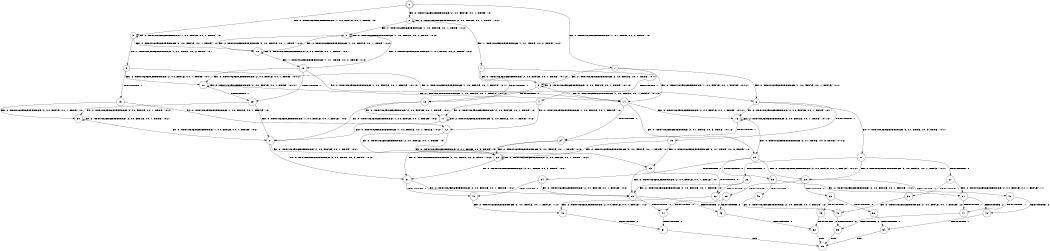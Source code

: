 digraph BCG {
size = "7, 10.5";
center = TRUE;
node [shape = circle];
0 [peripheries = 2];
0 -> 1 [label = "EX !1 !ATOMIC_EXCH_BRANCH (1, +1, TRUE, +0, 2, TRUE) !:0:"];
0 -> 2 [label = "EX !2 !ATOMIC_EXCH_BRANCH (2, +0, FALSE, +0, 1, TRUE) !:0:"];
0 -> 3 [label = "EX !0 !ATOMIC_EXCH_BRANCH (1, +0, FALSE, +0, 1, TRUE) !:0:"];
1 -> 4 [label = "TERMINATE !1"];
1 -> 5 [label = "EX !2 !ATOMIC_EXCH_BRANCH (2, +0, FALSE, +0, 1, TRUE) !:0:1:"];
1 -> 6 [label = "EX !0 !ATOMIC_EXCH_BRANCH (1, +0, FALSE, +0, 1, FALSE) !:0:1:"];
2 -> 7 [label = "EX !1 !ATOMIC_EXCH_BRANCH (1, +1, TRUE, +0, 2, TRUE) !:0:2:"];
2 -> 8 [label = "EX !0 !ATOMIC_EXCH_BRANCH (1, +0, FALSE, +0, 1, TRUE) !:0:2:"];
2 -> 2 [label = "EX !2 !ATOMIC_EXCH_BRANCH (2, +0, FALSE, +0, 1, TRUE) !:0:2:"];
3 -> 9 [label = "EX !1 !ATOMIC_EXCH_BRANCH (1, +1, TRUE, +0, 2, TRUE) !:0:"];
3 -> 10 [label = "EX !2 !ATOMIC_EXCH_BRANCH (2, +0, FALSE, +0, 1, TRUE) !:0:"];
3 -> 3 [label = "EX !0 !ATOMIC_EXCH_BRANCH (1, +0, FALSE, +0, 1, TRUE) !:0:"];
4 -> 11 [label = "EX !2 !ATOMIC_EXCH_BRANCH (2, +0, FALSE, +0, 1, TRUE) !:0:"];
4 -> 12 [label = "EX !0 !ATOMIC_EXCH_BRANCH (1, +0, FALSE, +0, 1, FALSE) !:0:"];
5 -> 13 [label = "TERMINATE !1"];
5 -> 14 [label = "EX !0 !ATOMIC_EXCH_BRANCH (1, +0, FALSE, +0, 1, FALSE) !:0:1:2:"];
5 -> 5 [label = "EX !2 !ATOMIC_EXCH_BRANCH (2, +0, FALSE, +0, 1, TRUE) !:0:1:2:"];
6 -> 15 [label = "TERMINATE !1"];
6 -> 16 [label = "EX !2 !ATOMIC_EXCH_BRANCH (2, +0, FALSE, +0, 1, TRUE) !:0:1:"];
6 -> 17 [label = "EX !0 !ATOMIC_EXCH_BRANCH (2, +1, TRUE, +0, 3, TRUE) !:0:1:"];
7 -> 13 [label = "TERMINATE !1"];
7 -> 14 [label = "EX !0 !ATOMIC_EXCH_BRANCH (1, +0, FALSE, +0, 1, FALSE) !:0:1:2:"];
7 -> 5 [label = "EX !2 !ATOMIC_EXCH_BRANCH (2, +0, FALSE, +0, 1, TRUE) !:0:1:2:"];
8 -> 18 [label = "EX !1 !ATOMIC_EXCH_BRANCH (1, +1, TRUE, +0, 2, TRUE) !:0:2:"];
8 -> 10 [label = "EX !2 !ATOMIC_EXCH_BRANCH (2, +0, FALSE, +0, 1, TRUE) !:0:2:"];
8 -> 8 [label = "EX !0 !ATOMIC_EXCH_BRANCH (1, +0, FALSE, +0, 1, TRUE) !:0:2:"];
9 -> 19 [label = "TERMINATE !1"];
9 -> 20 [label = "EX !2 !ATOMIC_EXCH_BRANCH (2, +0, FALSE, +0, 1, TRUE) !:0:1:"];
9 -> 6 [label = "EX !0 !ATOMIC_EXCH_BRANCH (1, +0, FALSE, +0, 1, FALSE) !:0:1:"];
10 -> 18 [label = "EX !1 !ATOMIC_EXCH_BRANCH (1, +1, TRUE, +0, 2, TRUE) !:0:2:"];
10 -> 10 [label = "EX !2 !ATOMIC_EXCH_BRANCH (2, +0, FALSE, +0, 1, TRUE) !:0:2:"];
10 -> 8 [label = "EX !0 !ATOMIC_EXCH_BRANCH (1, +0, FALSE, +0, 1, TRUE) !:0:2:"];
11 -> 21 [label = "EX !0 !ATOMIC_EXCH_BRANCH (1, +0, FALSE, +0, 1, FALSE) !:0:2:"];
11 -> 11 [label = "EX !2 !ATOMIC_EXCH_BRANCH (2, +0, FALSE, +0, 1, TRUE) !:0:2:"];
12 -> 22 [label = "EX !2 !ATOMIC_EXCH_BRANCH (2, +0, FALSE, +0, 1, TRUE) !:0:"];
12 -> 23 [label = "EX !0 !ATOMIC_EXCH_BRANCH (2, +1, TRUE, +0, 3, TRUE) !:0:"];
13 -> 21 [label = "EX !0 !ATOMIC_EXCH_BRANCH (1, +0, FALSE, +0, 1, FALSE) !:0:2:"];
13 -> 11 [label = "EX !2 !ATOMIC_EXCH_BRANCH (2, +0, FALSE, +0, 1, TRUE) !:0:2:"];
14 -> 24 [label = "TERMINATE !1"];
14 -> 16 [label = "EX !2 !ATOMIC_EXCH_BRANCH (2, +0, FALSE, +0, 1, TRUE) !:0:1:2:"];
14 -> 25 [label = "EX !0 !ATOMIC_EXCH_BRANCH (2, +1, TRUE, +0, 3, TRUE) !:0:1:2:"];
15 -> 22 [label = "EX !2 !ATOMIC_EXCH_BRANCH (2, +0, FALSE, +0, 1, TRUE) !:0:"];
15 -> 23 [label = "EX !0 !ATOMIC_EXCH_BRANCH (2, +1, TRUE, +0, 3, TRUE) !:0:"];
16 -> 24 [label = "TERMINATE !1"];
16 -> 16 [label = "EX !2 !ATOMIC_EXCH_BRANCH (2, +0, FALSE, +0, 1, TRUE) !:0:1:2:"];
16 -> 25 [label = "EX !0 !ATOMIC_EXCH_BRANCH (2, +1, TRUE, +0, 3, TRUE) !:0:1:2:"];
17 -> 26 [label = "TERMINATE !1"];
17 -> 27 [label = "TERMINATE !0"];
17 -> 28 [label = "EX !2 !ATOMIC_EXCH_BRANCH (2, +0, FALSE, +0, 1, FALSE) !:0:1:"];
18 -> 29 [label = "TERMINATE !1"];
18 -> 20 [label = "EX !2 !ATOMIC_EXCH_BRANCH (2, +0, FALSE, +0, 1, TRUE) !:0:1:2:"];
18 -> 14 [label = "EX !0 !ATOMIC_EXCH_BRANCH (1, +0, FALSE, +0, 1, FALSE) !:0:1:2:"];
19 -> 30 [label = "EX !2 !ATOMIC_EXCH_BRANCH (2, +0, FALSE, +0, 1, TRUE) !:0:"];
19 -> 12 [label = "EX !0 !ATOMIC_EXCH_BRANCH (1, +0, FALSE, +0, 1, FALSE) !:0:"];
20 -> 29 [label = "TERMINATE !1"];
20 -> 20 [label = "EX !2 !ATOMIC_EXCH_BRANCH (2, +0, FALSE, +0, 1, TRUE) !:0:1:2:"];
20 -> 14 [label = "EX !0 !ATOMIC_EXCH_BRANCH (1, +0, FALSE, +0, 1, FALSE) !:0:1:2:"];
21 -> 22 [label = "EX !2 !ATOMIC_EXCH_BRANCH (2, +0, FALSE, +0, 1, TRUE) !:0:2:"];
21 -> 31 [label = "EX !0 !ATOMIC_EXCH_BRANCH (2, +1, TRUE, +0, 3, TRUE) !:0:2:"];
22 -> 22 [label = "EX !2 !ATOMIC_EXCH_BRANCH (2, +0, FALSE, +0, 1, TRUE) !:0:2:"];
22 -> 31 [label = "EX !0 !ATOMIC_EXCH_BRANCH (2, +1, TRUE, +0, 3, TRUE) !:0:2:"];
23 -> 32 [label = "TERMINATE !0"];
23 -> 33 [label = "EX !2 !ATOMIC_EXCH_BRANCH (2, +0, FALSE, +0, 1, FALSE) !:0:"];
24 -> 22 [label = "EX !2 !ATOMIC_EXCH_BRANCH (2, +0, FALSE, +0, 1, TRUE) !:0:2:"];
24 -> 31 [label = "EX !0 !ATOMIC_EXCH_BRANCH (2, +1, TRUE, +0, 3, TRUE) !:0:2:"];
25 -> 34 [label = "TERMINATE !1"];
25 -> 35 [label = "TERMINATE !0"];
25 -> 28 [label = "EX !2 !ATOMIC_EXCH_BRANCH (2, +0, FALSE, +0, 1, FALSE) !:0:1:2:"];
26 -> 32 [label = "TERMINATE !0"];
26 -> 33 [label = "EX !2 !ATOMIC_EXCH_BRANCH (2, +0, FALSE, +0, 1, FALSE) !:0:"];
27 -> 36 [label = "TERMINATE !1"];
27 -> 37 [label = "EX !2 !ATOMIC_EXCH_BRANCH (2, +0, FALSE, +0, 1, FALSE) !:1:"];
28 -> 38 [label = "TERMINATE !1"];
28 -> 39 [label = "TERMINATE !2"];
28 -> 40 [label = "TERMINATE !0"];
29 -> 30 [label = "EX !2 !ATOMIC_EXCH_BRANCH (2, +0, FALSE, +0, 1, TRUE) !:0:2:"];
29 -> 21 [label = "EX !0 !ATOMIC_EXCH_BRANCH (1, +0, FALSE, +0, 1, FALSE) !:0:2:"];
30 -> 30 [label = "EX !2 !ATOMIC_EXCH_BRANCH (2, +0, FALSE, +0, 1, TRUE) !:0:2:"];
30 -> 21 [label = "EX !0 !ATOMIC_EXCH_BRANCH (1, +0, FALSE, +0, 1, FALSE) !:0:2:"];
31 -> 41 [label = "TERMINATE !0"];
31 -> 33 [label = "EX !2 !ATOMIC_EXCH_BRANCH (2, +0, FALSE, +0, 1, FALSE) !:0:2:"];
32 -> 42 [label = "EX !2 !ATOMIC_EXCH_BRANCH (2, +0, FALSE, +0, 1, FALSE) !:1:2:"];
33 -> 43 [label = "TERMINATE !2"];
33 -> 44 [label = "TERMINATE !0"];
34 -> 41 [label = "TERMINATE !0"];
34 -> 33 [label = "EX !2 !ATOMIC_EXCH_BRANCH (2, +0, FALSE, +0, 1, FALSE) !:0:2:"];
35 -> 45 [label = "TERMINATE !1"];
35 -> 37 [label = "EX !2 !ATOMIC_EXCH_BRANCH (2, +0, FALSE, +0, 1, FALSE) !:1:2:"];
36 -> 46 [label = "EX !2 !ATOMIC_EXCH_BRANCH (2, +0, FALSE, +0, 1, FALSE) !:2:"];
37 -> 47 [label = "TERMINATE !1"];
37 -> 48 [label = "TERMINATE !2"];
38 -> 43 [label = "TERMINATE !2"];
38 -> 44 [label = "TERMINATE !0"];
39 -> 49 [label = "TERMINATE !1"];
39 -> 50 [label = "TERMINATE !0"];
40 -> 47 [label = "TERMINATE !1"];
40 -> 48 [label = "TERMINATE !2"];
41 -> 42 [label = "EX !2 !ATOMIC_EXCH_BRANCH (2, +0, FALSE, +0, 1, FALSE) !:1:2:"];
42 -> 51 [label = "TERMINATE !2"];
43 -> 52 [label = "TERMINATE !0"];
44 -> 51 [label = "TERMINATE !2"];
45 -> 46 [label = "EX !2 !ATOMIC_EXCH_BRANCH (2, +0, FALSE, +0, 1, FALSE) !:2:"];
46 -> 53 [label = "TERMINATE !2"];
47 -> 53 [label = "TERMINATE !2"];
48 -> 54 [label = "TERMINATE !1"];
49 -> 52 [label = "TERMINATE !0"];
50 -> 54 [label = "TERMINATE !1"];
51 -> 55 [label = "exit"];
52 -> 55 [label = "exit"];
53 -> 55 [label = "exit"];
54 -> 55 [label = "exit"];
}
